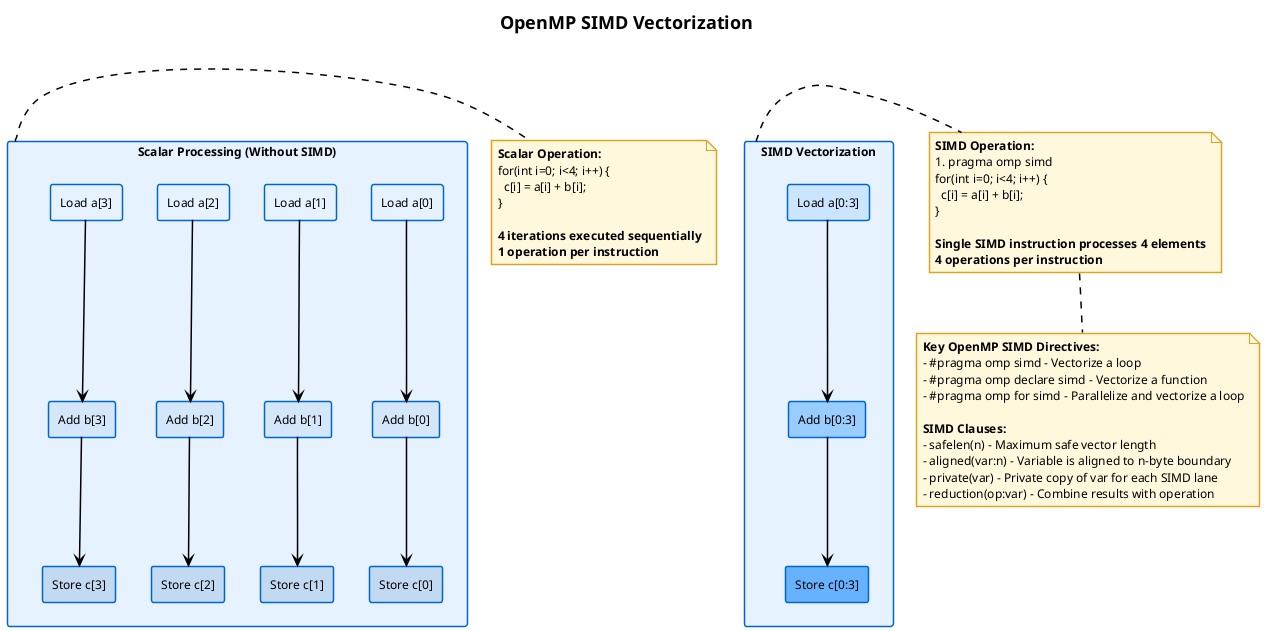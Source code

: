 @startuml simd_vectorization
skinparam DefaultFontName Arial
skinparam DefaultFontSize 12
skinparam BackgroundColor #FFFFFF
skinparam TitleFontSize 18
skinparam ArrowColor #000000
skinparam ArrowThickness 1.5
skinparam RectangleBackgroundColor #E6F2FF
skinparam RectangleBorderColor #0066CC
skinparam RectangleBorderThickness 1.5
skinparam NoteBackgroundColor #FFF8DC
skinparam NoteBorderColor #DAA520
skinparam NoteBorderThickness 1.5

title OpenMP SIMD Vectorization

rectangle "Scalar Processing (Without SIMD)" as scalar {
    rectangle "Load a[0]" as load1 #E6F2FF
    rectangle "Load a[1]" as load2 #E6F2FF
    rectangle "Load a[2]" as load3 #E6F2FF
    rectangle "Load a[3]" as load4 #E6F2FF
    
    rectangle "Add b[0]" as add1 #D4E6F9
    rectangle "Add b[1]" as add2 #D4E6F9
    rectangle "Add b[2]" as add3 #D4E6F9
    rectangle "Add b[3]" as add4 #D4E6F9
    
    rectangle "Store c[0]" as store1 #C2D9F2
    rectangle "Store c[1]" as store2 #C2D9F2
    rectangle "Store c[2]" as store3 #C2D9F2
    rectangle "Store c[3]" as store4 #C2D9F2
    
    load1 -down-> add1
    load2 -down-> add2
    load3 -down-> add3
    load4 -down-> add4
    
    add1 -down-> store1
    add2 -down-> store2
    add3 -down-> store3
    add4 -down-> store4
}

rectangle "SIMD Vectorization" as simd {
    rectangle "Load a[0:3]" as vload #CCE5FF
    rectangle "Add b[0:3]" as vadd #99CCFF
    rectangle "Store c[0:3]" as vstore #66B2FF
    
    vload -down-> vadd
    vadd -down-> vstore
}

note right of scalar
  <b>Scalar Operation:</b>
  for(int i=0; i<4; i++) {
    c[i] = a[i] + b[i];
  }
  
  <b>4 iterations executed sequentially</b>
  <b>1 operation per instruction</b>
end note

note right of simd
  <b>SIMD Operation:</b>
  #pragma omp simd
  for(int i=0; i<4; i++) {
    c[i] = a[i] + b[i];
  }
  
  <b>Single SIMD instruction processes 4 elements</b>
  <b>4 operations per instruction</b>
end note

note bottom
  <b>Key OpenMP SIMD Directives:</b>
  - #pragma omp simd - Vectorize a loop
  - #pragma omp declare simd - Vectorize a function
  - #pragma omp for simd - Parallelize and vectorize a loop
  
  <b>SIMD Clauses:</b>
  - safelen(n) - Maximum safe vector length
  - aligned(var:n) - Variable is aligned to n-byte boundary
  - private(var) - Private copy of var for each SIMD lane
  - reduction(op:var) - Combine results with operation
end note

@enduml 